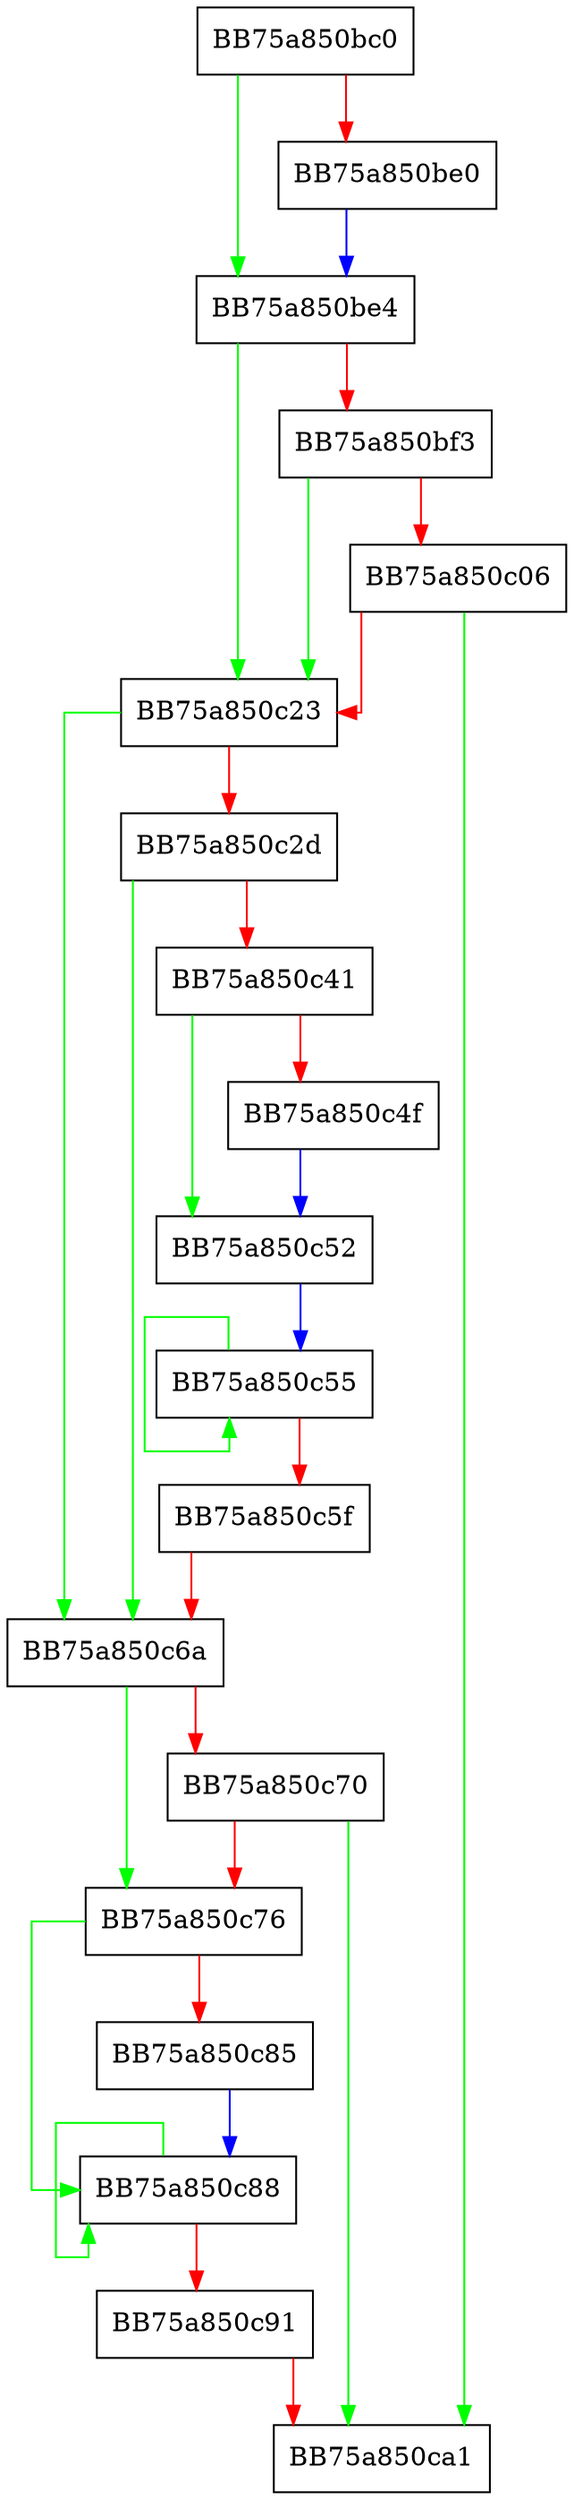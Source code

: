 digraph UpdateUniqueId {
  node [shape="box"];
  graph [splines=ortho];
  BB75a850bc0 -> BB75a850be4 [color="green"];
  BB75a850bc0 -> BB75a850be0 [color="red"];
  BB75a850be0 -> BB75a850be4 [color="blue"];
  BB75a850be4 -> BB75a850c23 [color="green"];
  BB75a850be4 -> BB75a850bf3 [color="red"];
  BB75a850bf3 -> BB75a850c23 [color="green"];
  BB75a850bf3 -> BB75a850c06 [color="red"];
  BB75a850c06 -> BB75a850ca1 [color="green"];
  BB75a850c06 -> BB75a850c23 [color="red"];
  BB75a850c23 -> BB75a850c6a [color="green"];
  BB75a850c23 -> BB75a850c2d [color="red"];
  BB75a850c2d -> BB75a850c6a [color="green"];
  BB75a850c2d -> BB75a850c41 [color="red"];
  BB75a850c41 -> BB75a850c52 [color="green"];
  BB75a850c41 -> BB75a850c4f [color="red"];
  BB75a850c4f -> BB75a850c52 [color="blue"];
  BB75a850c52 -> BB75a850c55 [color="blue"];
  BB75a850c55 -> BB75a850c55 [color="green"];
  BB75a850c55 -> BB75a850c5f [color="red"];
  BB75a850c5f -> BB75a850c6a [color="red"];
  BB75a850c6a -> BB75a850c76 [color="green"];
  BB75a850c6a -> BB75a850c70 [color="red"];
  BB75a850c70 -> BB75a850ca1 [color="green"];
  BB75a850c70 -> BB75a850c76 [color="red"];
  BB75a850c76 -> BB75a850c88 [color="green"];
  BB75a850c76 -> BB75a850c85 [color="red"];
  BB75a850c85 -> BB75a850c88 [color="blue"];
  BB75a850c88 -> BB75a850c88 [color="green"];
  BB75a850c88 -> BB75a850c91 [color="red"];
  BB75a850c91 -> BB75a850ca1 [color="red"];
}